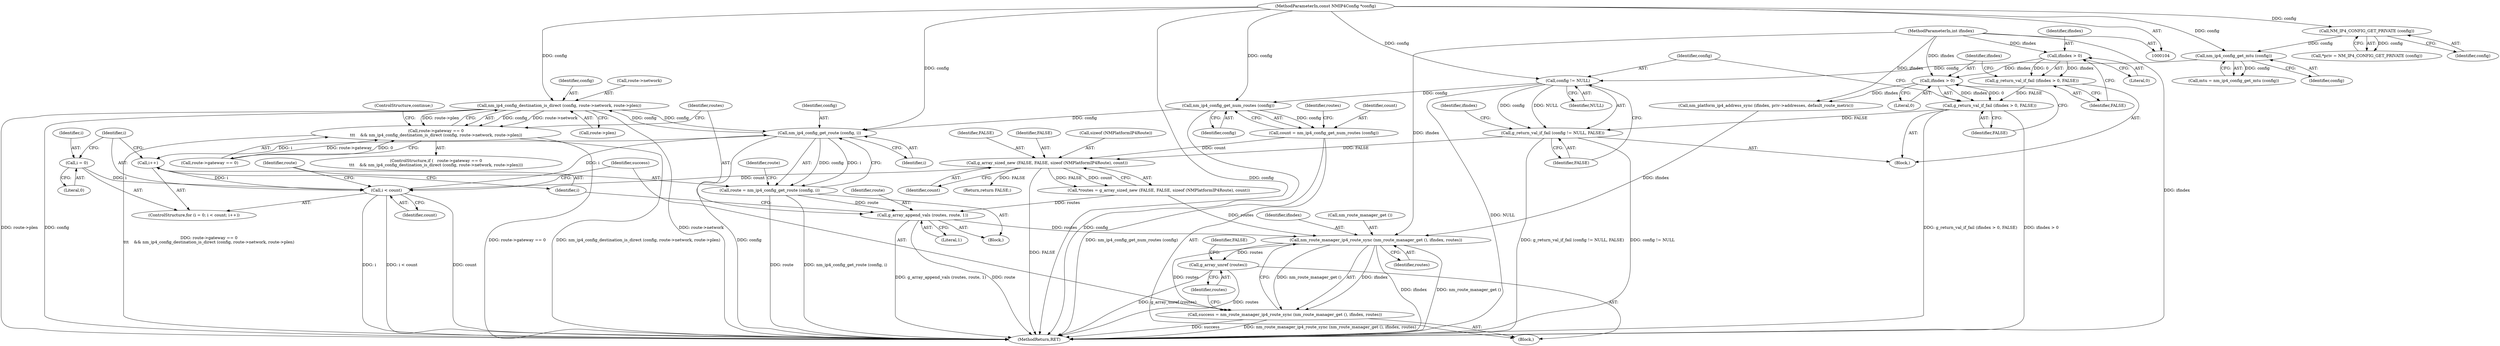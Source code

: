 digraph "1_NetworkManager_d5fc88e573fa58b93034b04d35a2454f5d28cad9_0@pointer" {
"1000180" [label="(Call,nm_ip4_config_destination_is_direct (config, route->network, route->plen))"];
"1000170" [label="(Call,nm_ip4_config_get_route (config, i))"];
"1000180" [label="(Call,nm_ip4_config_destination_is_direct (config, route->network, route->plen))"];
"1000105" [label="(MethodParameterIn,const NMIP4Config *config)"];
"1000145" [label="(Call,nm_ip4_config_get_num_routes (config))"];
"1000131" [label="(Call,config != NULL)"];
"1000117" [label="(Call,nm_ip4_config_get_mtu (config))"];
"1000112" [label="(Call,NM_IP4_CONFIG_GET_PRIVATE (config))"];
"1000162" [label="(Call,i < count)"];
"1000159" [label="(Call,i = 0)"];
"1000165" [label="(Call,i++)"];
"1000150" [label="(Call,g_array_sized_new (FALSE, FALSE, sizeof (NMPlatformIP4Route), count))"];
"1000130" [label="(Call,g_return_val_if_fail (config != NULL, FALSE))"];
"1000125" [label="(Call,g_return_val_if_fail (ifindex > 0, FALSE))"];
"1000126" [label="(Call,ifindex > 0)"];
"1000121" [label="(Call,ifindex > 0)"];
"1000106" [label="(MethodParameterIn,int ifindex)"];
"1000120" [label="(Call,g_return_val_if_fail (ifindex > 0, FALSE))"];
"1000143" [label="(Call,count = nm_ip4_config_get_num_routes (config))"];
"1000168" [label="(Call,route = nm_ip4_config_get_route (config, i))"];
"1000189" [label="(Call,g_array_append_vals (routes, route, 1))"];
"1000195" [label="(Call,nm_route_manager_ip4_route_sync (nm_route_manager_get (), ifindex, routes))"];
"1000193" [label="(Call,success = nm_route_manager_ip4_route_sync (nm_route_manager_get (), ifindex, routes))"];
"1000199" [label="(Call,g_array_unref (routes))"];
"1000174" [label="(Call,route->gateway == 0\n\t\t\t    && nm_ip4_config_destination_is_direct (config, route->network, route->plen))"];
"1000175" [label="(Call,route->gateway == 0)"];
"1000195" [label="(Call,nm_route_manager_ip4_route_sync (nm_route_manager_get (), ifindex, routes))"];
"1000180" [label="(Call,nm_ip4_config_destination_is_direct (config, route->network, route->plen))"];
"1000141" [label="(Block,)"];
"1000162" [label="(Call,i < count)"];
"1000117" [label="(Call,nm_ip4_config_get_mtu (config))"];
"1000105" [label="(MethodParameterIn,const NMIP4Config *config)"];
"1000200" [label="(Identifier,routes)"];
"1000110" [label="(Call,*priv = NM_IP4_CONFIG_GET_PRIVATE (config))"];
"1000153" [label="(Call,sizeof (NMPlatformIP4Route))"];
"1000168" [label="(Call,route = nm_ip4_config_get_route (config, i))"];
"1000108" [label="(Block,)"];
"1000115" [label="(Call,mtu = nm_ip4_config_get_mtu (config))"];
"1000123" [label="(Literal,0)"];
"1000163" [label="(Identifier,i)"];
"1000118" [label="(Identifier,config)"];
"1000155" [label="(Identifier,count)"];
"1000136" [label="(Identifier,ifindex)"];
"1000173" [label="(ControlStructure,if (   route->gateway == 0\n\t\t\t    && nm_ip4_config_destination_is_direct (config, route->network, route->plen)))"];
"1000170" [label="(Call,nm_ip4_config_get_route (config, i))"];
"1000161" [label="(Literal,0)"];
"1000129" [label="(Identifier,FALSE)"];
"1000135" [label="(Call,nm_platform_ip4_address_sync (ifindex, priv->addresses, default_route_metric))"];
"1000177" [label="(Identifier,route)"];
"1000150" [label="(Call,g_array_sized_new (FALSE, FALSE, sizeof (NMPlatformIP4Route), count))"];
"1000113" [label="(Identifier,config)"];
"1000151" [label="(Identifier,FALSE)"];
"1000192" [label="(Literal,1)"];
"1000164" [label="(Identifier,count)"];
"1000124" [label="(Identifier,FALSE)"];
"1000160" [label="(Identifier,i)"];
"1000174" [label="(Call,route->gateway == 0\n\t\t\t    && nm_ip4_config_destination_is_direct (config, route->network, route->plen))"];
"1000169" [label="(Identifier,route)"];
"1000106" [label="(MethodParameterIn,int ifindex)"];
"1000165" [label="(Call,i++)"];
"1000112" [label="(Call,NM_IP4_CONFIG_GET_PRIVATE (config))"];
"1000185" [label="(Call,route->plen)"];
"1000131" [label="(Call,config != NULL)"];
"1000133" [label="(Identifier,NULL)"];
"1000198" [label="(Identifier,routes)"];
"1000134" [label="(Identifier,FALSE)"];
"1000202" [label="(Identifier,FALSE)"];
"1000197" [label="(Identifier,ifindex)"];
"1000145" [label="(Call,nm_ip4_config_get_num_routes (config))"];
"1000149" [label="(Identifier,routes)"];
"1000122" [label="(Identifier,ifindex)"];
"1000128" [label="(Literal,0)"];
"1000152" [label="(Identifier,FALSE)"];
"1000189" [label="(Call,g_array_append_vals (routes, route, 1))"];
"1000193" [label="(Call,success = nm_route_manager_ip4_route_sync (nm_route_manager_get (), ifindex, routes))"];
"1000126" [label="(Call,ifindex > 0)"];
"1000196" [label="(Call,nm_route_manager_get ())"];
"1000199" [label="(Call,g_array_unref (routes))"];
"1000201" [label="(Return,return FALSE;)"];
"1000132" [label="(Identifier,config)"];
"1000158" [label="(ControlStructure,for (i = 0; i < count; i++))"];
"1000125" [label="(Call,g_return_val_if_fail (ifindex > 0, FALSE))"];
"1000120" [label="(Call,g_return_val_if_fail (ifindex > 0, FALSE))"];
"1000167" [label="(Block,)"];
"1000127" [label="(Identifier,ifindex)"];
"1000148" [label="(Call,*routes = g_array_sized_new (FALSE, FALSE, sizeof (NMPlatformIP4Route), count))"];
"1000191" [label="(Identifier,route)"];
"1000171" [label="(Identifier,config)"];
"1000146" [label="(Identifier,config)"];
"1000188" [label="(ControlStructure,continue;)"];
"1000130" [label="(Call,g_return_val_if_fail (config != NULL, FALSE))"];
"1000159" [label="(Call,i = 0)"];
"1000143" [label="(Call,count = nm_ip4_config_get_num_routes (config))"];
"1000166" [label="(Identifier,i)"];
"1000181" [label="(Identifier,config)"];
"1000121" [label="(Call,ifindex > 0)"];
"1000182" [label="(Call,route->network)"];
"1000194" [label="(Identifier,success)"];
"1000190" [label="(Identifier,routes)"];
"1000172" [label="(Identifier,i)"];
"1000215" [label="(MethodReturn,RET)"];
"1000144" [label="(Identifier,count)"];
"1000180" -> "1000174"  [label="AST: "];
"1000180" -> "1000185"  [label="CFG: "];
"1000181" -> "1000180"  [label="AST: "];
"1000182" -> "1000180"  [label="AST: "];
"1000185" -> "1000180"  [label="AST: "];
"1000174" -> "1000180"  [label="CFG: "];
"1000180" -> "1000215"  [label="DDG: route->plen"];
"1000180" -> "1000215"  [label="DDG: config"];
"1000180" -> "1000215"  [label="DDG: route->network"];
"1000180" -> "1000170"  [label="DDG: config"];
"1000180" -> "1000174"  [label="DDG: config"];
"1000180" -> "1000174"  [label="DDG: route->network"];
"1000180" -> "1000174"  [label="DDG: route->plen"];
"1000170" -> "1000180"  [label="DDG: config"];
"1000105" -> "1000180"  [label="DDG: config"];
"1000170" -> "1000168"  [label="AST: "];
"1000170" -> "1000172"  [label="CFG: "];
"1000171" -> "1000170"  [label="AST: "];
"1000172" -> "1000170"  [label="AST: "];
"1000168" -> "1000170"  [label="CFG: "];
"1000170" -> "1000215"  [label="DDG: config"];
"1000170" -> "1000165"  [label="DDG: i"];
"1000170" -> "1000168"  [label="DDG: config"];
"1000170" -> "1000168"  [label="DDG: i"];
"1000145" -> "1000170"  [label="DDG: config"];
"1000105" -> "1000170"  [label="DDG: config"];
"1000162" -> "1000170"  [label="DDG: i"];
"1000105" -> "1000104"  [label="AST: "];
"1000105" -> "1000215"  [label="DDG: config"];
"1000105" -> "1000112"  [label="DDG: config"];
"1000105" -> "1000117"  [label="DDG: config"];
"1000105" -> "1000131"  [label="DDG: config"];
"1000105" -> "1000145"  [label="DDG: config"];
"1000145" -> "1000143"  [label="AST: "];
"1000145" -> "1000146"  [label="CFG: "];
"1000146" -> "1000145"  [label="AST: "];
"1000143" -> "1000145"  [label="CFG: "];
"1000145" -> "1000215"  [label="DDG: config"];
"1000145" -> "1000143"  [label="DDG: config"];
"1000131" -> "1000145"  [label="DDG: config"];
"1000131" -> "1000130"  [label="AST: "];
"1000131" -> "1000133"  [label="CFG: "];
"1000132" -> "1000131"  [label="AST: "];
"1000133" -> "1000131"  [label="AST: "];
"1000134" -> "1000131"  [label="CFG: "];
"1000131" -> "1000215"  [label="DDG: NULL"];
"1000131" -> "1000130"  [label="DDG: config"];
"1000131" -> "1000130"  [label="DDG: NULL"];
"1000117" -> "1000131"  [label="DDG: config"];
"1000117" -> "1000115"  [label="AST: "];
"1000117" -> "1000118"  [label="CFG: "];
"1000118" -> "1000117"  [label="AST: "];
"1000115" -> "1000117"  [label="CFG: "];
"1000117" -> "1000115"  [label="DDG: config"];
"1000112" -> "1000117"  [label="DDG: config"];
"1000112" -> "1000110"  [label="AST: "];
"1000112" -> "1000113"  [label="CFG: "];
"1000113" -> "1000112"  [label="AST: "];
"1000110" -> "1000112"  [label="CFG: "];
"1000112" -> "1000110"  [label="DDG: config"];
"1000162" -> "1000158"  [label="AST: "];
"1000162" -> "1000164"  [label="CFG: "];
"1000163" -> "1000162"  [label="AST: "];
"1000164" -> "1000162"  [label="AST: "];
"1000169" -> "1000162"  [label="CFG: "];
"1000194" -> "1000162"  [label="CFG: "];
"1000162" -> "1000215"  [label="DDG: count"];
"1000162" -> "1000215"  [label="DDG: i"];
"1000162" -> "1000215"  [label="DDG: i < count"];
"1000159" -> "1000162"  [label="DDG: i"];
"1000165" -> "1000162"  [label="DDG: i"];
"1000150" -> "1000162"  [label="DDG: count"];
"1000159" -> "1000158"  [label="AST: "];
"1000159" -> "1000161"  [label="CFG: "];
"1000160" -> "1000159"  [label="AST: "];
"1000161" -> "1000159"  [label="AST: "];
"1000163" -> "1000159"  [label="CFG: "];
"1000165" -> "1000158"  [label="AST: "];
"1000165" -> "1000166"  [label="CFG: "];
"1000166" -> "1000165"  [label="AST: "];
"1000163" -> "1000165"  [label="CFG: "];
"1000150" -> "1000148"  [label="AST: "];
"1000150" -> "1000155"  [label="CFG: "];
"1000151" -> "1000150"  [label="AST: "];
"1000152" -> "1000150"  [label="AST: "];
"1000153" -> "1000150"  [label="AST: "];
"1000155" -> "1000150"  [label="AST: "];
"1000148" -> "1000150"  [label="CFG: "];
"1000150" -> "1000215"  [label="DDG: FALSE"];
"1000150" -> "1000148"  [label="DDG: FALSE"];
"1000150" -> "1000148"  [label="DDG: count"];
"1000130" -> "1000150"  [label="DDG: FALSE"];
"1000143" -> "1000150"  [label="DDG: count"];
"1000150" -> "1000201"  [label="DDG: FALSE"];
"1000130" -> "1000108"  [label="AST: "];
"1000130" -> "1000134"  [label="CFG: "];
"1000134" -> "1000130"  [label="AST: "];
"1000136" -> "1000130"  [label="CFG: "];
"1000130" -> "1000215"  [label="DDG: g_return_val_if_fail (config != NULL, FALSE)"];
"1000130" -> "1000215"  [label="DDG: config != NULL"];
"1000125" -> "1000130"  [label="DDG: FALSE"];
"1000125" -> "1000108"  [label="AST: "];
"1000125" -> "1000129"  [label="CFG: "];
"1000126" -> "1000125"  [label="AST: "];
"1000129" -> "1000125"  [label="AST: "];
"1000132" -> "1000125"  [label="CFG: "];
"1000125" -> "1000215"  [label="DDG: ifindex > 0"];
"1000125" -> "1000215"  [label="DDG: g_return_val_if_fail (ifindex > 0, FALSE)"];
"1000126" -> "1000125"  [label="DDG: ifindex"];
"1000126" -> "1000125"  [label="DDG: 0"];
"1000120" -> "1000125"  [label="DDG: FALSE"];
"1000126" -> "1000128"  [label="CFG: "];
"1000127" -> "1000126"  [label="AST: "];
"1000128" -> "1000126"  [label="AST: "];
"1000129" -> "1000126"  [label="CFG: "];
"1000121" -> "1000126"  [label="DDG: ifindex"];
"1000106" -> "1000126"  [label="DDG: ifindex"];
"1000126" -> "1000135"  [label="DDG: ifindex"];
"1000121" -> "1000120"  [label="AST: "];
"1000121" -> "1000123"  [label="CFG: "];
"1000122" -> "1000121"  [label="AST: "];
"1000123" -> "1000121"  [label="AST: "];
"1000124" -> "1000121"  [label="CFG: "];
"1000121" -> "1000120"  [label="DDG: ifindex"];
"1000121" -> "1000120"  [label="DDG: 0"];
"1000106" -> "1000121"  [label="DDG: ifindex"];
"1000106" -> "1000104"  [label="AST: "];
"1000106" -> "1000215"  [label="DDG: ifindex"];
"1000106" -> "1000135"  [label="DDG: ifindex"];
"1000106" -> "1000195"  [label="DDG: ifindex"];
"1000120" -> "1000108"  [label="AST: "];
"1000120" -> "1000124"  [label="CFG: "];
"1000124" -> "1000120"  [label="AST: "];
"1000127" -> "1000120"  [label="CFG: "];
"1000143" -> "1000141"  [label="AST: "];
"1000144" -> "1000143"  [label="AST: "];
"1000149" -> "1000143"  [label="CFG: "];
"1000143" -> "1000215"  [label="DDG: nm_ip4_config_get_num_routes (config)"];
"1000168" -> "1000167"  [label="AST: "];
"1000169" -> "1000168"  [label="AST: "];
"1000177" -> "1000168"  [label="CFG: "];
"1000168" -> "1000215"  [label="DDG: route"];
"1000168" -> "1000215"  [label="DDG: nm_ip4_config_get_route (config, i)"];
"1000168" -> "1000189"  [label="DDG: route"];
"1000189" -> "1000167"  [label="AST: "];
"1000189" -> "1000192"  [label="CFG: "];
"1000190" -> "1000189"  [label="AST: "];
"1000191" -> "1000189"  [label="AST: "];
"1000192" -> "1000189"  [label="AST: "];
"1000166" -> "1000189"  [label="CFG: "];
"1000189" -> "1000215"  [label="DDG: g_array_append_vals (routes, route, 1)"];
"1000189" -> "1000215"  [label="DDG: route"];
"1000148" -> "1000189"  [label="DDG: routes"];
"1000189" -> "1000195"  [label="DDG: routes"];
"1000195" -> "1000193"  [label="AST: "];
"1000195" -> "1000198"  [label="CFG: "];
"1000196" -> "1000195"  [label="AST: "];
"1000197" -> "1000195"  [label="AST: "];
"1000198" -> "1000195"  [label="AST: "];
"1000193" -> "1000195"  [label="CFG: "];
"1000195" -> "1000215"  [label="DDG: ifindex"];
"1000195" -> "1000215"  [label="DDG: nm_route_manager_get ()"];
"1000195" -> "1000193"  [label="DDG: nm_route_manager_get ()"];
"1000195" -> "1000193"  [label="DDG: ifindex"];
"1000195" -> "1000193"  [label="DDG: routes"];
"1000135" -> "1000195"  [label="DDG: ifindex"];
"1000148" -> "1000195"  [label="DDG: routes"];
"1000195" -> "1000199"  [label="DDG: routes"];
"1000193" -> "1000141"  [label="AST: "];
"1000194" -> "1000193"  [label="AST: "];
"1000200" -> "1000193"  [label="CFG: "];
"1000193" -> "1000215"  [label="DDG: success"];
"1000193" -> "1000215"  [label="DDG: nm_route_manager_ip4_route_sync (nm_route_manager_get (), ifindex, routes)"];
"1000199" -> "1000141"  [label="AST: "];
"1000199" -> "1000200"  [label="CFG: "];
"1000200" -> "1000199"  [label="AST: "];
"1000202" -> "1000199"  [label="CFG: "];
"1000199" -> "1000215"  [label="DDG: routes"];
"1000199" -> "1000215"  [label="DDG: g_array_unref (routes)"];
"1000174" -> "1000173"  [label="AST: "];
"1000174" -> "1000175"  [label="CFG: "];
"1000175" -> "1000174"  [label="AST: "];
"1000188" -> "1000174"  [label="CFG: "];
"1000190" -> "1000174"  [label="CFG: "];
"1000174" -> "1000215"  [label="DDG: nm_ip4_config_destination_is_direct (config, route->network, route->plen)"];
"1000174" -> "1000215"  [label="DDG: route->gateway == 0\n\t\t\t    && nm_ip4_config_destination_is_direct (config, route->network, route->plen)"];
"1000174" -> "1000215"  [label="DDG: route->gateway == 0"];
"1000175" -> "1000174"  [label="DDG: route->gateway"];
"1000175" -> "1000174"  [label="DDG: 0"];
}
